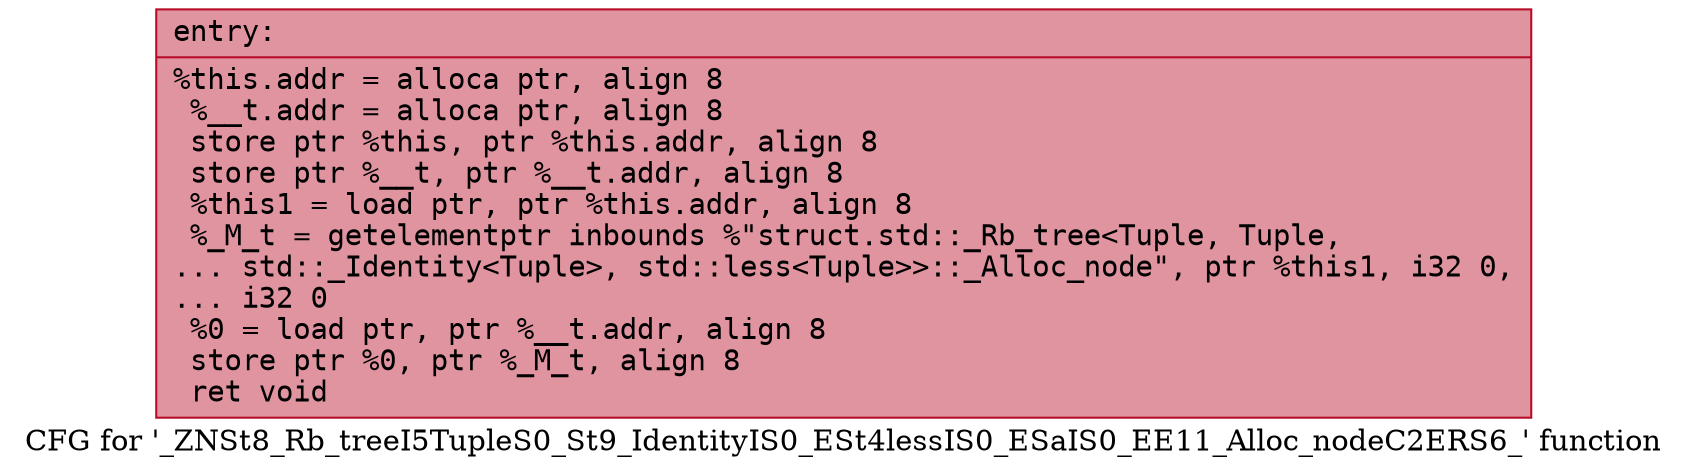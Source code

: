 digraph "CFG for '_ZNSt8_Rb_treeI5TupleS0_St9_IdentityIS0_ESt4lessIS0_ESaIS0_EE11_Alloc_nodeC2ERS6_' function" {
	label="CFG for '_ZNSt8_Rb_treeI5TupleS0_St9_IdentityIS0_ESt4lessIS0_ESaIS0_EE11_Alloc_nodeC2ERS6_' function";

	Node0x55dab47d0a50 [shape=record,color="#b70d28ff", style=filled, fillcolor="#b70d2870" fontname="Courier",label="{entry:\l|  %this.addr = alloca ptr, align 8\l  %__t.addr = alloca ptr, align 8\l  store ptr %this, ptr %this.addr, align 8\l  store ptr %__t, ptr %__t.addr, align 8\l  %this1 = load ptr, ptr %this.addr, align 8\l  %_M_t = getelementptr inbounds %\"struct.std::_Rb_tree\<Tuple, Tuple,\l... std::_Identity\<Tuple\>, std::less\<Tuple\>\>::_Alloc_node\", ptr %this1, i32 0,\l... i32 0\l  %0 = load ptr, ptr %__t.addr, align 8\l  store ptr %0, ptr %_M_t, align 8\l  ret void\l}"];
}
